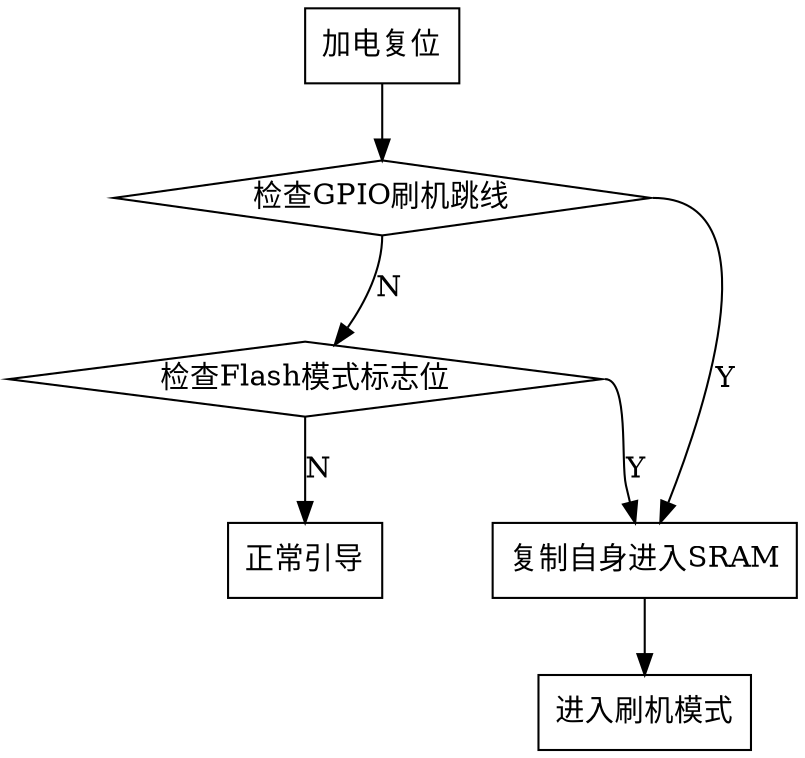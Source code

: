 digraph {
    node [shape="box"];

    加电复位

    检查GPIO刷机跳线 [shape="diamond"];
    检查Flash模式标志位 [shape="diamond"];
    复制自身进入SRAM
    进入刷机模式
    正常引导


    加电复位 -> 检查GPIO刷机跳线

    检查GPIO刷机跳线:e -> 复制自身进入SRAM [label="Y"];

    检查GPIO刷机跳线:s -> 检查Flash模式标志位 [label="N"];

    检查Flash模式标志位:e -> 复制自身进入SRAM [label="Y"];

    复制自身进入SRAM -> 进入刷机模式

    检查Flash模式标志位:s -> 正常引导 [label="N"];
}

